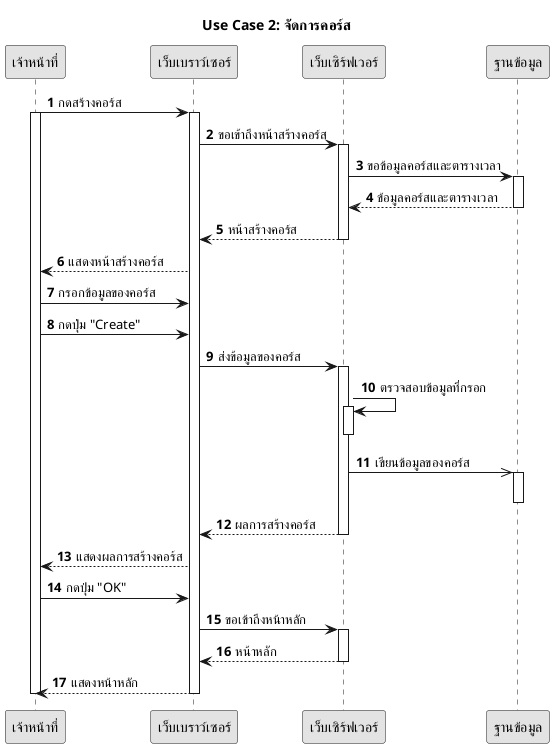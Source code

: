 @startuml
skinparam monochrome true
skinparam defaultFontName Sarabun
autonumber

title Use Case 2: จัดการคอร์ส

participant "เจ้าหน้าที่" as Staff
participant "เว็บเบราว์เซอร์" as Browser
participant "เว็บเซิร์ฟเวอร์" as Server
participant "ฐานข้อมูล" as Database

Staff -> Browser: กดสร้างคอร์ส
activate Staff
activate Browser
Browser -> Server: ขอเข้าถึงหน้าสร้างคอร์ส
activate Server
Server -> Database: ขอข้อมูลคอร์สและตารางเวลา
activate Database
Database --> Server: ข้อมูลคอร์สและตารางเวลา
deactivate Database
Server --> Browser: หน้าสร้างคอร์ส
deactivate Server
Browser --> Staff: แสดงหน้าสร้างคอร์ส
Staff -> Browser: กรอกข้อมูลของคอร์ส
Staff -> Browser: กดปุ่ม "Create"
Browser -> Server: ส่งข้อมูลของคอร์ส
activate Server
Server -> Server: ตรวจสอบข้อมูลที่กรอก
activate Server
deactivate Server
Server ->> Database: เขียนข้อมูลของคอร์ส
activate Database
deactivate Database
Server --> Browser: ผลการสร้างคอร์ส
deactivate Server
Browser --> Staff: แสดงผลการสร้างคอร์ส
Staff -> Browser: กดปุ่ม "OK"
Browser -> Server: ขอเข้าถึงหน้าหลัก
activate Server
Server --> Browser: หน้าหลัก
deactivate Server
Browser --> Staff: แสดงหน้าหลัก
deactivate Browser
deactivate Staff
@enduml
